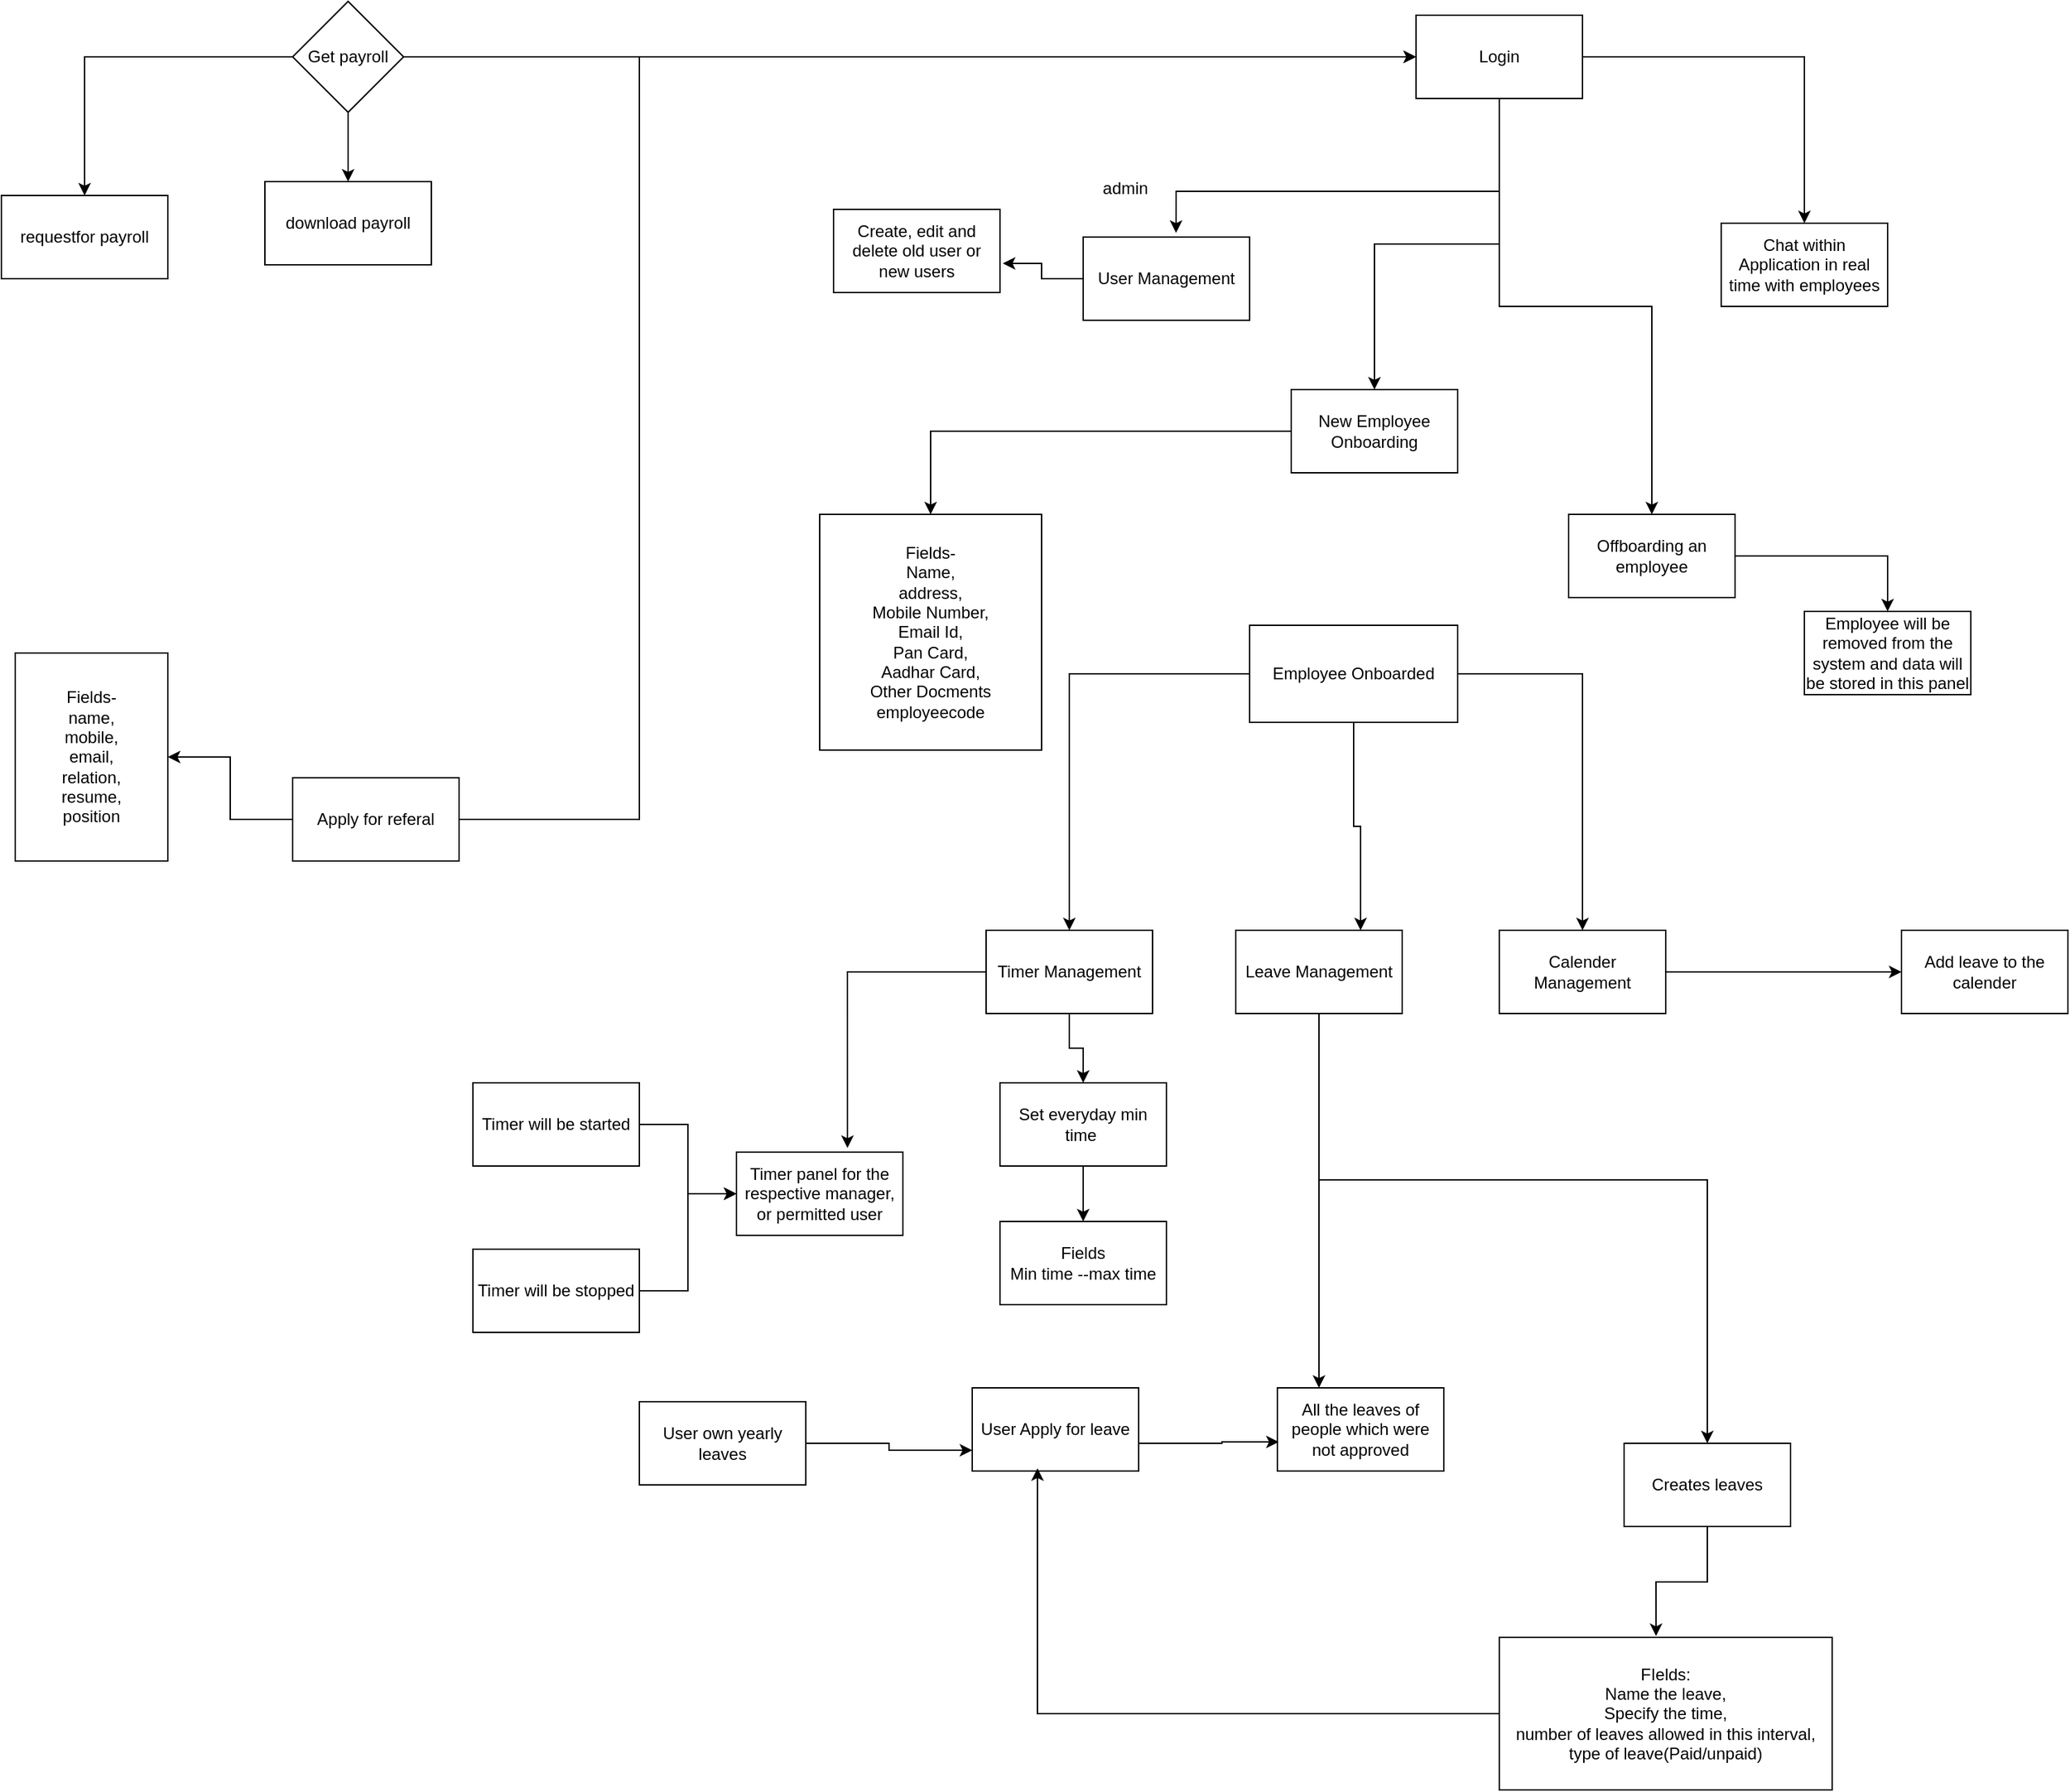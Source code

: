 <mxfile version="21.5.2" type="github">
  <diagram name="Page-1" id="CxdetQx4C3n51C6PAXa7">
    <mxGraphModel dx="2417" dy="892" grid="1" gridSize="10" guides="1" tooltips="1" connect="1" arrows="1" fold="1" page="1" pageScale="1" pageWidth="827" pageHeight="1169" math="0" shadow="0">
      <root>
        <mxCell id="0" />
        <mxCell id="1" parent="0" />
        <mxCell id="buSoWJYY9yAej7aw3y29-5" style="edgeStyle=orthogonalEdgeStyle;rounded=0;orthogonalLoop=1;jettySize=auto;html=1;entryX=0.558;entryY=-0.05;entryDx=0;entryDy=0;entryPerimeter=0;" edge="1" parent="1" source="buSoWJYY9yAej7aw3y29-1" target="buSoWJYY9yAej7aw3y29-2">
          <mxGeometry relative="1" as="geometry">
            <Array as="points">
              <mxPoint x="390" y="217" />
            </Array>
          </mxGeometry>
        </mxCell>
        <mxCell id="buSoWJYY9yAej7aw3y29-8" style="edgeStyle=orthogonalEdgeStyle;rounded=0;orthogonalLoop=1;jettySize=auto;html=1;" edge="1" parent="1" source="buSoWJYY9yAej7aw3y29-1" target="buSoWJYY9yAej7aw3y29-3">
          <mxGeometry relative="1" as="geometry" />
        </mxCell>
        <mxCell id="buSoWJYY9yAej7aw3y29-50" style="edgeStyle=orthogonalEdgeStyle;rounded=0;orthogonalLoop=1;jettySize=auto;html=1;" edge="1" parent="1" source="buSoWJYY9yAej7aw3y29-1" target="buSoWJYY9yAej7aw3y29-51">
          <mxGeometry relative="1" as="geometry">
            <mxPoint x="620" y="230" as="targetPoint" />
          </mxGeometry>
        </mxCell>
        <mxCell id="buSoWJYY9yAej7aw3y29-57" style="edgeStyle=orthogonalEdgeStyle;rounded=0;orthogonalLoop=1;jettySize=auto;html=1;" edge="1" parent="1" source="buSoWJYY9yAej7aw3y29-1" target="buSoWJYY9yAej7aw3y29-58">
          <mxGeometry relative="1" as="geometry">
            <mxPoint x="500" y="480" as="targetPoint" />
          </mxGeometry>
        </mxCell>
        <mxCell id="buSoWJYY9yAej7aw3y29-1" value="Login" style="rounded=0;whiteSpace=wrap;html=1;" vertex="1" parent="1">
          <mxGeometry x="330" y="90" width="120" height="60" as="geometry" />
        </mxCell>
        <mxCell id="buSoWJYY9yAej7aw3y29-7" style="edgeStyle=orthogonalEdgeStyle;rounded=0;orthogonalLoop=1;jettySize=auto;html=1;entryX=1.017;entryY=0.65;entryDx=0;entryDy=0;entryPerimeter=0;" edge="1" parent="1" source="buSoWJYY9yAej7aw3y29-2" target="buSoWJYY9yAej7aw3y29-4">
          <mxGeometry relative="1" as="geometry" />
        </mxCell>
        <mxCell id="buSoWJYY9yAej7aw3y29-2" value="User Management" style="rounded=0;whiteSpace=wrap;html=1;" vertex="1" parent="1">
          <mxGeometry x="90" y="250" width="120" height="60" as="geometry" />
        </mxCell>
        <mxCell id="buSoWJYY9yAej7aw3y29-14" style="edgeStyle=orthogonalEdgeStyle;rounded=0;orthogonalLoop=1;jettySize=auto;html=1;" edge="1" parent="1" source="buSoWJYY9yAej7aw3y29-3" target="buSoWJYY9yAej7aw3y29-15">
          <mxGeometry relative="1" as="geometry">
            <mxPoint x="130" y="530" as="targetPoint" />
          </mxGeometry>
        </mxCell>
        <mxCell id="buSoWJYY9yAej7aw3y29-3" value="New Employee Onboarding" style="rounded=0;whiteSpace=wrap;html=1;" vertex="1" parent="1">
          <mxGeometry x="240" y="360" width="120" height="60" as="geometry" />
        </mxCell>
        <mxCell id="buSoWJYY9yAej7aw3y29-4" value="Create, edit and delete old user or new users" style="rounded=0;whiteSpace=wrap;html=1;" vertex="1" parent="1">
          <mxGeometry x="-90" y="230" width="120" height="60" as="geometry" />
        </mxCell>
        <mxCell id="buSoWJYY9yAej7aw3y29-6" value="admin" style="text;html=1;align=center;verticalAlign=middle;resizable=0;points=[];autosize=1;strokeColor=none;fillColor=none;" vertex="1" parent="1">
          <mxGeometry x="90" y="200" width="60" height="30" as="geometry" />
        </mxCell>
        <mxCell id="buSoWJYY9yAej7aw3y29-15" value="Fields-&lt;br&gt;Name,&lt;br&gt;address,&lt;br&gt;Mobile Number,&lt;br&gt;Email Id,&lt;br&gt;Pan Card,&lt;br&gt;Aadhar Card,&lt;br&gt;Other Docments&lt;br&gt;employeecode" style="rounded=0;whiteSpace=wrap;html=1;" vertex="1" parent="1">
          <mxGeometry x="-100" y="450" width="160" height="170" as="geometry" />
        </mxCell>
        <mxCell id="buSoWJYY9yAej7aw3y29-21" style="edgeStyle=orthogonalEdgeStyle;rounded=0;orthogonalLoop=1;jettySize=auto;html=1;" edge="1" parent="1" source="buSoWJYY9yAej7aw3y29-16" target="buSoWJYY9yAej7aw3y29-17">
          <mxGeometry relative="1" as="geometry" />
        </mxCell>
        <mxCell id="buSoWJYY9yAej7aw3y29-22" style="edgeStyle=orthogonalEdgeStyle;rounded=0;orthogonalLoop=1;jettySize=auto;html=1;entryX=0.75;entryY=0;entryDx=0;entryDy=0;" edge="1" parent="1" source="buSoWJYY9yAej7aw3y29-16" target="buSoWJYY9yAej7aw3y29-18">
          <mxGeometry relative="1" as="geometry" />
        </mxCell>
        <mxCell id="buSoWJYY9yAej7aw3y29-23" style="edgeStyle=orthogonalEdgeStyle;rounded=0;orthogonalLoop=1;jettySize=auto;html=1;" edge="1" parent="1" source="buSoWJYY9yAej7aw3y29-16" target="buSoWJYY9yAej7aw3y29-19">
          <mxGeometry relative="1" as="geometry">
            <mxPoint x="460" y="740" as="targetPoint" />
          </mxGeometry>
        </mxCell>
        <mxCell id="buSoWJYY9yAej7aw3y29-16" value="Employee Onboarded" style="rounded=0;whiteSpace=wrap;html=1;" vertex="1" parent="1">
          <mxGeometry x="210" y="530" width="150" height="70" as="geometry" />
        </mxCell>
        <mxCell id="buSoWJYY9yAej7aw3y29-29" style="edgeStyle=orthogonalEdgeStyle;rounded=0;orthogonalLoop=1;jettySize=auto;html=1;entryX=0.667;entryY=-0.05;entryDx=0;entryDy=0;entryPerimeter=0;" edge="1" parent="1" source="buSoWJYY9yAej7aw3y29-17" target="buSoWJYY9yAej7aw3y29-26">
          <mxGeometry relative="1" as="geometry" />
        </mxCell>
        <mxCell id="buSoWJYY9yAej7aw3y29-46" style="edgeStyle=orthogonalEdgeStyle;rounded=0;orthogonalLoop=1;jettySize=auto;html=1;" edge="1" parent="1" source="buSoWJYY9yAej7aw3y29-17" target="buSoWJYY9yAej7aw3y29-47">
          <mxGeometry relative="1" as="geometry">
            <mxPoint x="90" y="880" as="targetPoint" />
          </mxGeometry>
        </mxCell>
        <mxCell id="buSoWJYY9yAej7aw3y29-17" value="Timer Management" style="rounded=0;whiteSpace=wrap;html=1;" vertex="1" parent="1">
          <mxGeometry x="20" y="750" width="120" height="60" as="geometry" />
        </mxCell>
        <mxCell id="buSoWJYY9yAej7aw3y29-30" style="edgeStyle=orthogonalEdgeStyle;rounded=0;orthogonalLoop=1;jettySize=auto;html=1;" edge="1" parent="1" source="buSoWJYY9yAej7aw3y29-18" target="buSoWJYY9yAej7aw3y29-31">
          <mxGeometry relative="1" as="geometry">
            <mxPoint x="270" y="1010" as="targetPoint" />
            <Array as="points">
              <mxPoint x="260" y="1010" />
              <mxPoint x="260" y="1010" />
            </Array>
          </mxGeometry>
        </mxCell>
        <mxCell id="buSoWJYY9yAej7aw3y29-34" style="edgeStyle=orthogonalEdgeStyle;rounded=0;orthogonalLoop=1;jettySize=auto;html=1;entryX=0.5;entryY=0;entryDx=0;entryDy=0;" edge="1" parent="1" source="buSoWJYY9yAej7aw3y29-18" target="buSoWJYY9yAej7aw3y29-33">
          <mxGeometry relative="1" as="geometry">
            <Array as="points">
              <mxPoint x="260" y="930" />
              <mxPoint x="540" y="930" />
            </Array>
          </mxGeometry>
        </mxCell>
        <mxCell id="buSoWJYY9yAej7aw3y29-18" value="Leave Management" style="rounded=0;whiteSpace=wrap;html=1;" vertex="1" parent="1">
          <mxGeometry x="200" y="750" width="120" height="60" as="geometry" />
        </mxCell>
        <mxCell id="buSoWJYY9yAej7aw3y29-43" style="edgeStyle=orthogonalEdgeStyle;rounded=0;orthogonalLoop=1;jettySize=auto;html=1;" edge="1" parent="1" source="buSoWJYY9yAej7aw3y29-19" target="buSoWJYY9yAej7aw3y29-44">
          <mxGeometry relative="1" as="geometry">
            <mxPoint x="630" y="780" as="targetPoint" />
          </mxGeometry>
        </mxCell>
        <mxCell id="buSoWJYY9yAej7aw3y29-19" value="Calender Management" style="rounded=0;whiteSpace=wrap;html=1;" vertex="1" parent="1">
          <mxGeometry x="390" y="750" width="120" height="60" as="geometry" />
        </mxCell>
        <mxCell id="buSoWJYY9yAej7aw3y29-27" style="edgeStyle=orthogonalEdgeStyle;rounded=0;orthogonalLoop=1;jettySize=auto;html=1;entryX=0;entryY=0.5;entryDx=0;entryDy=0;" edge="1" parent="1" source="buSoWJYY9yAej7aw3y29-24" target="buSoWJYY9yAej7aw3y29-26">
          <mxGeometry relative="1" as="geometry" />
        </mxCell>
        <mxCell id="buSoWJYY9yAej7aw3y29-24" value="Timer will be started&lt;br&gt;" style="rounded=0;whiteSpace=wrap;html=1;" vertex="1" parent="1">
          <mxGeometry x="-350" y="860" width="120" height="60" as="geometry" />
        </mxCell>
        <mxCell id="buSoWJYY9yAej7aw3y29-28" style="edgeStyle=orthogonalEdgeStyle;rounded=0;orthogonalLoop=1;jettySize=auto;html=1;entryX=0;entryY=0.5;entryDx=0;entryDy=0;" edge="1" parent="1" source="buSoWJYY9yAej7aw3y29-25" target="buSoWJYY9yAej7aw3y29-26">
          <mxGeometry relative="1" as="geometry" />
        </mxCell>
        <mxCell id="buSoWJYY9yAej7aw3y29-25" value="Timer will be stopped" style="whiteSpace=wrap;html=1;" vertex="1" parent="1">
          <mxGeometry x="-350" y="980" width="120" height="60" as="geometry" />
        </mxCell>
        <mxCell id="buSoWJYY9yAej7aw3y29-26" value="Timer panel for the respective manager,&lt;br&gt;or permitted user" style="rounded=0;whiteSpace=wrap;html=1;" vertex="1" parent="1">
          <mxGeometry x="-160" y="910" width="120" height="60" as="geometry" />
        </mxCell>
        <mxCell id="buSoWJYY9yAej7aw3y29-31" value="All the leaves of people which were not approved" style="rounded=0;whiteSpace=wrap;html=1;" vertex="1" parent="1">
          <mxGeometry x="230" y="1080" width="120" height="60" as="geometry" />
        </mxCell>
        <mxCell id="buSoWJYY9yAej7aw3y29-35" style="edgeStyle=orthogonalEdgeStyle;rounded=0;orthogonalLoop=1;jettySize=auto;html=1;entryX=0.008;entryY=0.65;entryDx=0;entryDy=0;entryPerimeter=0;" edge="1" parent="1" source="buSoWJYY9yAej7aw3y29-32" target="buSoWJYY9yAej7aw3y29-31">
          <mxGeometry relative="1" as="geometry">
            <Array as="points">
              <mxPoint x="190" y="1120" />
              <mxPoint x="190" y="1119" />
            </Array>
          </mxGeometry>
        </mxCell>
        <mxCell id="buSoWJYY9yAej7aw3y29-32" value="User Apply for leave" style="rounded=0;whiteSpace=wrap;html=1;" vertex="1" parent="1">
          <mxGeometry x="10" y="1080" width="120" height="60" as="geometry" />
        </mxCell>
        <mxCell id="buSoWJYY9yAej7aw3y29-39" style="edgeStyle=orthogonalEdgeStyle;rounded=0;orthogonalLoop=1;jettySize=auto;html=1;entryX=0.471;entryY=-0.009;entryDx=0;entryDy=0;entryPerimeter=0;" edge="1" parent="1" source="buSoWJYY9yAej7aw3y29-33" target="buSoWJYY9yAej7aw3y29-36">
          <mxGeometry relative="1" as="geometry" />
        </mxCell>
        <mxCell id="buSoWJYY9yAej7aw3y29-33" value="Creates leaves" style="rounded=0;whiteSpace=wrap;html=1;" vertex="1" parent="1">
          <mxGeometry x="480" y="1120" width="120" height="60" as="geometry" />
        </mxCell>
        <mxCell id="buSoWJYY9yAej7aw3y29-40" style="edgeStyle=orthogonalEdgeStyle;rounded=0;orthogonalLoop=1;jettySize=auto;html=1;entryX=0.392;entryY=0.967;entryDx=0;entryDy=0;entryPerimeter=0;" edge="1" parent="1" source="buSoWJYY9yAej7aw3y29-36" target="buSoWJYY9yAej7aw3y29-32">
          <mxGeometry relative="1" as="geometry" />
        </mxCell>
        <mxCell id="buSoWJYY9yAej7aw3y29-36" value="FIelds:&lt;br&gt;Name the leave,&lt;br&gt;Specify the time,&lt;br&gt;number of leaves allowed in this interval,&lt;br&gt;type of leave(Paid/unpaid)" style="rounded=0;whiteSpace=wrap;html=1;" vertex="1" parent="1">
          <mxGeometry x="390" y="1260" width="240" height="110" as="geometry" />
        </mxCell>
        <mxCell id="buSoWJYY9yAej7aw3y29-42" style="edgeStyle=orthogonalEdgeStyle;rounded=0;orthogonalLoop=1;jettySize=auto;html=1;entryX=0;entryY=0.75;entryDx=0;entryDy=0;" edge="1" parent="1" source="buSoWJYY9yAej7aw3y29-41" target="buSoWJYY9yAej7aw3y29-32">
          <mxGeometry relative="1" as="geometry" />
        </mxCell>
        <mxCell id="buSoWJYY9yAej7aw3y29-41" value="User own yearly leaves" style="rounded=0;whiteSpace=wrap;html=1;" vertex="1" parent="1">
          <mxGeometry x="-230" y="1090" width="120" height="60" as="geometry" />
        </mxCell>
        <mxCell id="buSoWJYY9yAej7aw3y29-44" value="Add leave to the calender" style="rounded=0;whiteSpace=wrap;html=1;" vertex="1" parent="1">
          <mxGeometry x="680" y="750" width="120" height="60" as="geometry" />
        </mxCell>
        <mxCell id="buSoWJYY9yAej7aw3y29-48" style="edgeStyle=orthogonalEdgeStyle;rounded=0;orthogonalLoop=1;jettySize=auto;html=1;" edge="1" parent="1" source="buSoWJYY9yAej7aw3y29-47" target="buSoWJYY9yAej7aw3y29-49">
          <mxGeometry relative="1" as="geometry">
            <mxPoint x="90" y="960" as="targetPoint" />
          </mxGeometry>
        </mxCell>
        <mxCell id="buSoWJYY9yAej7aw3y29-47" value="Set everyday min time&amp;nbsp;" style="rounded=0;whiteSpace=wrap;html=1;" vertex="1" parent="1">
          <mxGeometry x="30" y="860" width="120" height="60" as="geometry" />
        </mxCell>
        <mxCell id="buSoWJYY9yAej7aw3y29-49" value="Fields&lt;br&gt;Min time --max time" style="rounded=0;whiteSpace=wrap;html=1;" vertex="1" parent="1">
          <mxGeometry x="30" y="960" width="120" height="60" as="geometry" />
        </mxCell>
        <mxCell id="buSoWJYY9yAej7aw3y29-51" value="Chat within Application in real time with employees" style="rounded=0;whiteSpace=wrap;html=1;" vertex="1" parent="1">
          <mxGeometry x="550" y="240" width="120" height="60" as="geometry" />
        </mxCell>
        <mxCell id="buSoWJYY9yAej7aw3y29-59" style="edgeStyle=orthogonalEdgeStyle;rounded=0;orthogonalLoop=1;jettySize=auto;html=1;" edge="1" parent="1" source="buSoWJYY9yAej7aw3y29-58" target="buSoWJYY9yAej7aw3y29-60">
          <mxGeometry relative="1" as="geometry">
            <mxPoint x="670" y="550" as="targetPoint" />
          </mxGeometry>
        </mxCell>
        <mxCell id="buSoWJYY9yAej7aw3y29-58" value="Offboarding an employee" style="rounded=0;whiteSpace=wrap;html=1;" vertex="1" parent="1">
          <mxGeometry x="440" y="450" width="120" height="60" as="geometry" />
        </mxCell>
        <mxCell id="buSoWJYY9yAej7aw3y29-60" value="Employee will be removed from the system and data will be stored in this panel" style="rounded=0;whiteSpace=wrap;html=1;" vertex="1" parent="1">
          <mxGeometry x="610" y="520" width="120" height="60" as="geometry" />
        </mxCell>
        <mxCell id="buSoWJYY9yAej7aw3y29-63" style="edgeStyle=orthogonalEdgeStyle;rounded=0;orthogonalLoop=1;jettySize=auto;html=1;entryX=1;entryY=0.5;entryDx=0;entryDy=0;" edge="1" parent="1" source="buSoWJYY9yAej7aw3y29-62" target="buSoWJYY9yAej7aw3y29-65">
          <mxGeometry relative="1" as="geometry">
            <mxPoint x="-580" y="670" as="targetPoint" />
          </mxGeometry>
        </mxCell>
        <mxCell id="buSoWJYY9yAej7aw3y29-64" style="edgeStyle=orthogonalEdgeStyle;rounded=0;orthogonalLoop=1;jettySize=auto;html=1;entryX=0;entryY=0.5;entryDx=0;entryDy=0;" edge="1" parent="1" source="buSoWJYY9yAej7aw3y29-62" target="buSoWJYY9yAej7aw3y29-1">
          <mxGeometry relative="1" as="geometry">
            <mxPoint x="-190.0" y="560" as="targetPoint" />
            <Array as="points">
              <mxPoint x="-230" y="670" />
              <mxPoint x="-230" y="120" />
            </Array>
          </mxGeometry>
        </mxCell>
        <mxCell id="buSoWJYY9yAej7aw3y29-62" value="Apply for referal" style="rounded=0;whiteSpace=wrap;html=1;" vertex="1" parent="1">
          <mxGeometry x="-480" y="640" width="120" height="60" as="geometry" />
        </mxCell>
        <mxCell id="buSoWJYY9yAej7aw3y29-65" value="Fields-&lt;br&gt;name,&lt;br&gt;mobile,&lt;br&gt;email,&lt;br&gt;relation,&lt;br&gt;resume,&lt;br&gt;position" style="rounded=0;whiteSpace=wrap;html=1;" vertex="1" parent="1">
          <mxGeometry x="-680" y="550" width="110" height="150" as="geometry" />
        </mxCell>
        <mxCell id="buSoWJYY9yAej7aw3y29-67" style="edgeStyle=orthogonalEdgeStyle;rounded=0;orthogonalLoop=1;jettySize=auto;html=1;entryX=0;entryY=0.5;entryDx=0;entryDy=0;exitX=1;exitY=0.5;exitDx=0;exitDy=0;" edge="1" parent="1" source="buSoWJYY9yAej7aw3y29-70" target="buSoWJYY9yAej7aw3y29-1">
          <mxGeometry relative="1" as="geometry">
            <mxPoint x="-353" y="120" as="sourcePoint" />
          </mxGeometry>
        </mxCell>
        <mxCell id="buSoWJYY9yAej7aw3y29-69" style="edgeStyle=orthogonalEdgeStyle;rounded=0;orthogonalLoop=1;jettySize=auto;html=1;exitX=0;exitY=0.5;exitDx=0;exitDy=0;entryX=0.5;entryY=0;entryDx=0;entryDy=0;" edge="1" parent="1" source="buSoWJYY9yAej7aw3y29-70" target="buSoWJYY9yAej7aw3y29-72">
          <mxGeometry relative="1" as="geometry">
            <mxPoint x="-473" y="120" as="sourcePoint" />
            <mxPoint x="-610" y="190" as="targetPoint" />
          </mxGeometry>
        </mxCell>
        <mxCell id="buSoWJYY9yAej7aw3y29-73" style="edgeStyle=orthogonalEdgeStyle;rounded=0;orthogonalLoop=1;jettySize=auto;html=1;" edge="1" parent="1" source="buSoWJYY9yAej7aw3y29-70" target="buSoWJYY9yAej7aw3y29-76">
          <mxGeometry relative="1" as="geometry">
            <mxPoint x="-440" y="240" as="targetPoint" />
          </mxGeometry>
        </mxCell>
        <mxCell id="buSoWJYY9yAej7aw3y29-70" value="Get payroll" style="rhombus;whiteSpace=wrap;html=1;" vertex="1" parent="1">
          <mxGeometry x="-480" y="80" width="80" height="80" as="geometry" />
        </mxCell>
        <mxCell id="buSoWJYY9yAej7aw3y29-72" value="requestfor payroll" style="whiteSpace=wrap;html=1;" vertex="1" parent="1">
          <mxGeometry x="-690" y="220" width="120" height="60" as="geometry" />
        </mxCell>
        <mxCell id="buSoWJYY9yAej7aw3y29-76" value="download payroll" style="rounded=0;whiteSpace=wrap;html=1;" vertex="1" parent="1">
          <mxGeometry x="-500" y="210" width="120" height="60" as="geometry" />
        </mxCell>
      </root>
    </mxGraphModel>
  </diagram>
</mxfile>
